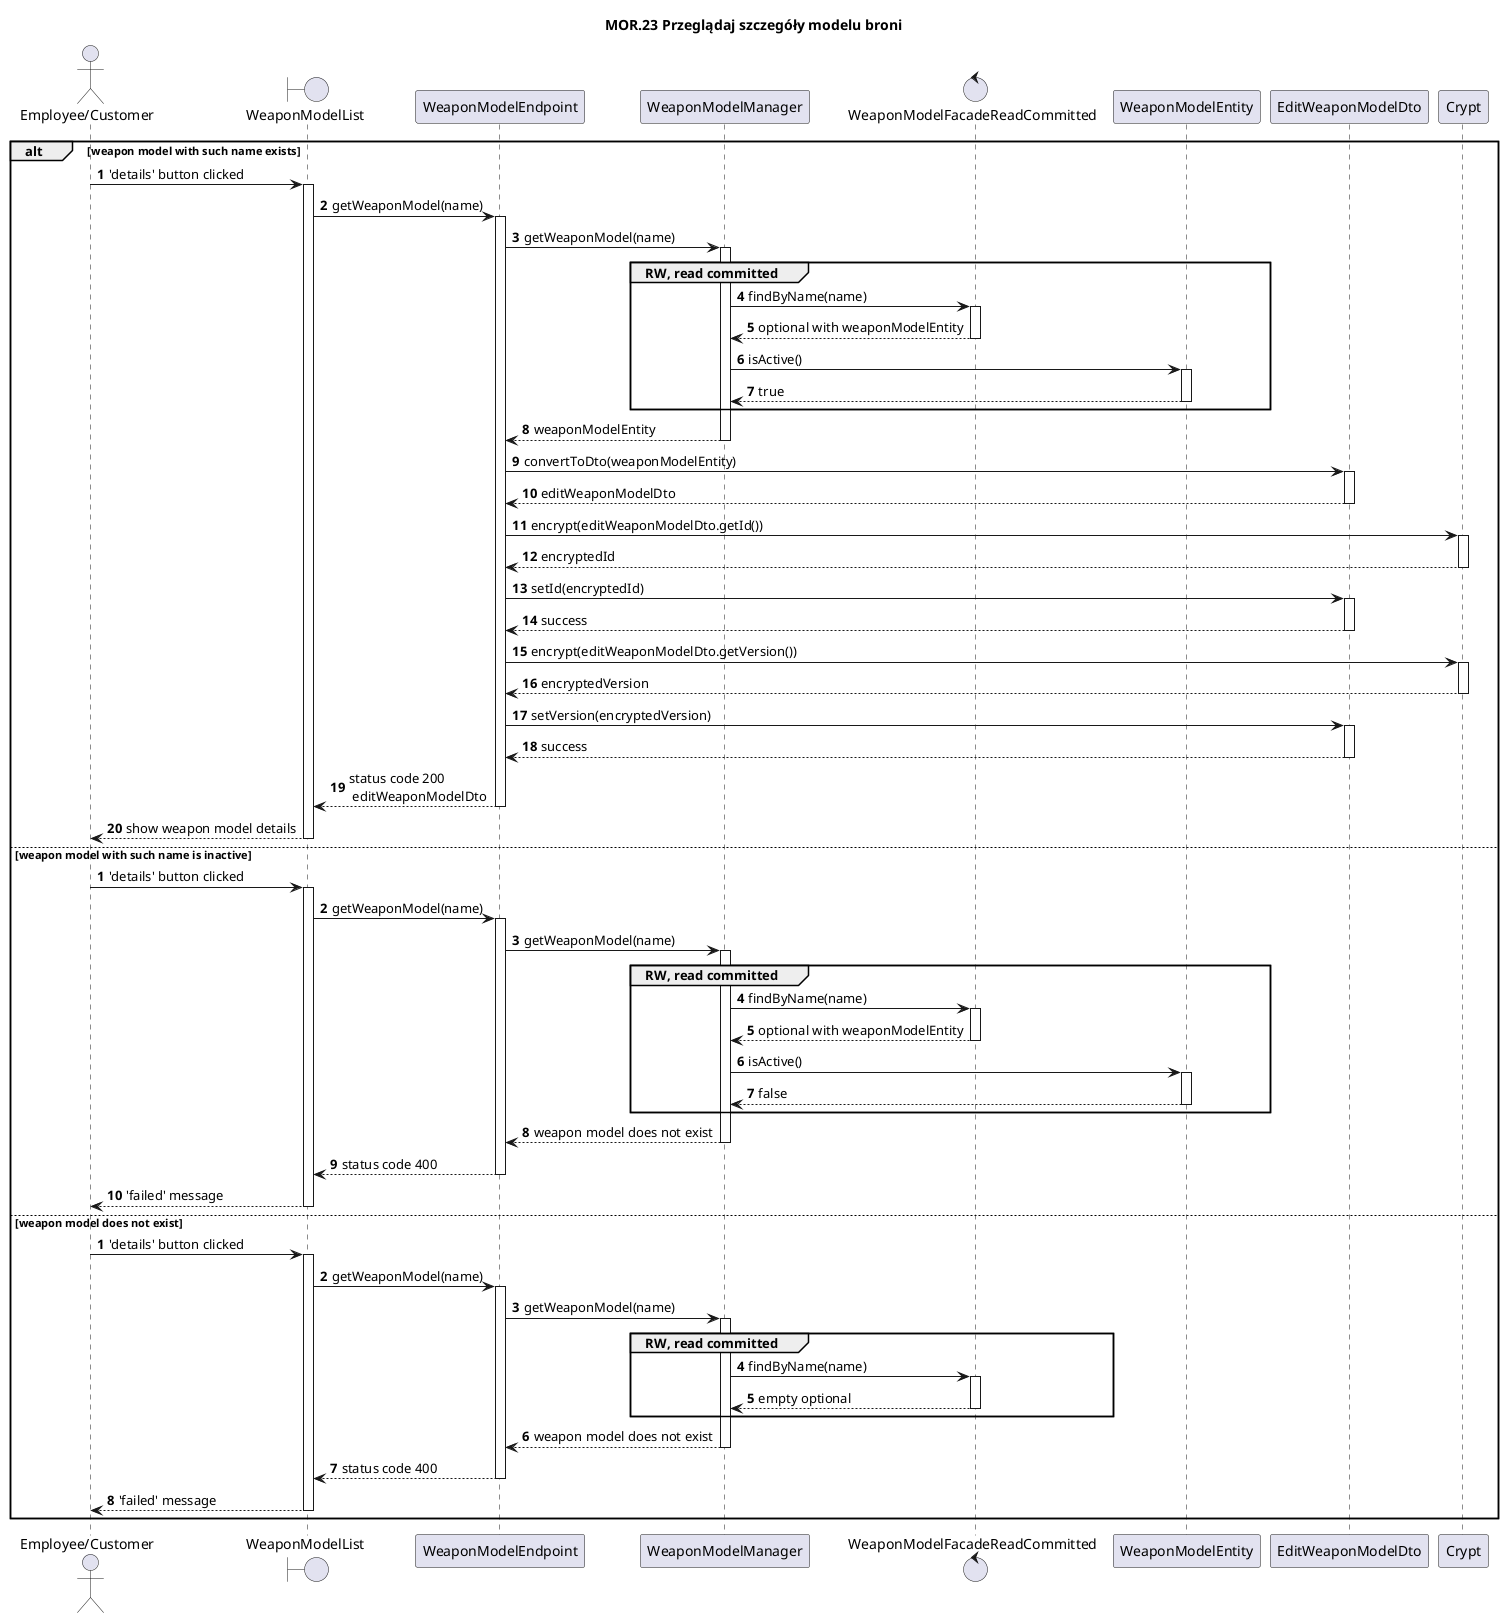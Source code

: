 @startuml

title MOR.23 Przeglądaj szczegóły modelu broni
autoactivate on
actor "Employee/Customer" as User
boundary WeaponModelList
participant WeaponModelEndpoint
participant WeaponModelManager
control WeaponModelFacadeReadCommitted as WeaponModelFacade

alt weapon model with such name exists
autonumber
    User -> WeaponModelList: 'details' button clicked
        WeaponModelList -> WeaponModelEndpoint: getWeaponModel(name)
            WeaponModelEndpoint -> WeaponModelManager: getWeaponModel(name)
                group RW, read committed
                    WeaponModelManager -> WeaponModelFacade: findByName(name)
                    return optional with weaponModelEntity
                    WeaponModelManager -> WeaponModelEntity: isActive()
                    return true
                end
            return weaponModelEntity
            WeaponModelEndpoint -> EditWeaponModelDto: convertToDto(weaponModelEntity)
            return editWeaponModelDto
            WeaponModelEndpoint -> Crypt: encrypt(editWeaponModelDto.getId())
            return encryptedId
            WeaponModelEndpoint -> EditWeaponModelDto: setId(encryptedId)
            return success
            WeaponModelEndpoint -> Crypt: encrypt(editWeaponModelDto.getVersion())
            return encryptedVersion
            WeaponModelEndpoint -> EditWeaponModelDto: setVersion(encryptedVersion)
            return success
        return status code 200 \n editWeaponModelDto
    return show weapon model details

else weapon model with such name is inactive
autonumber
    User -> WeaponModelList: 'details' button clicked
        WeaponModelList -> WeaponModelEndpoint: getWeaponModel(name)
            WeaponModelEndpoint -> WeaponModelManager: getWeaponModel(name)
                group RW, read committed
                    WeaponModelManager -> WeaponModelFacade: findByName(name)
                    return optional with weaponModelEntity
                    WeaponModelManager -> WeaponModelEntity: isActive()
                    return false
                end
            return weapon model does not exist
        return status code 400
    return 'failed' message

else weapon model does not exist
autonumber
    User -> WeaponModelList: 'details' button clicked
        WeaponModelList -> WeaponModelEndpoint: getWeaponModel(name)
            WeaponModelEndpoint -> WeaponModelManager: getWeaponModel(name)
                group RW, read committed
                    WeaponModelManager -> WeaponModelFacade: findByName(name)
                    return empty optional
                end
            return weapon model does not exist
        return status code 400
    return 'failed' message

end
@enduml